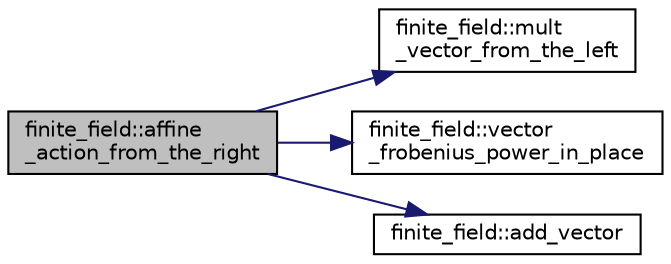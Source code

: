 digraph "finite_field::affine_action_from_the_right"
{
  edge [fontname="Helvetica",fontsize="10",labelfontname="Helvetica",labelfontsize="10"];
  node [fontname="Helvetica",fontsize="10",shape=record];
  rankdir="LR";
  Node1349 [label="finite_field::affine\l_action_from_the_right",height=0.2,width=0.4,color="black", fillcolor="grey75", style="filled", fontcolor="black"];
  Node1349 -> Node1350 [color="midnightblue",fontsize="10",style="solid",fontname="Helvetica"];
  Node1350 [label="finite_field::mult\l_vector_from_the_left",height=0.2,width=0.4,color="black", fillcolor="white", style="filled",URL="$df/d5a/classfinite__field.html#aad2078020fd058c71649f0a25a4c77cc"];
  Node1349 -> Node1351 [color="midnightblue",fontsize="10",style="solid",fontname="Helvetica"];
  Node1351 [label="finite_field::vector\l_frobenius_power_in_place",height=0.2,width=0.4,color="black", fillcolor="white", style="filled",URL="$df/d5a/classfinite__field.html#ab56074024300775d943c7943d845df91"];
  Node1349 -> Node1352 [color="midnightblue",fontsize="10",style="solid",fontname="Helvetica"];
  Node1352 [label="finite_field::add_vector",height=0.2,width=0.4,color="black", fillcolor="white", style="filled",URL="$df/d5a/classfinite__field.html#a23252c462d48cc21895de6fcc0cbb59f"];
}
